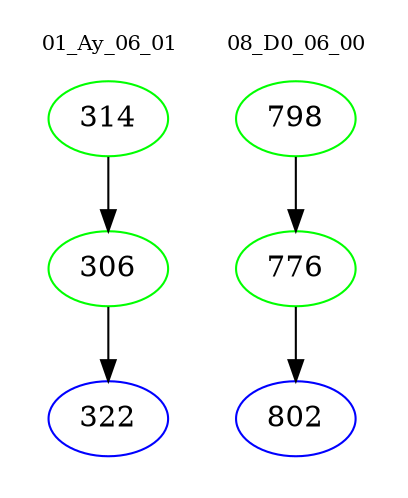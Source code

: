 digraph{
subgraph cluster_0 {
color = white
label = "01_Ay_06_01";
fontsize=10;
T0_314 [label="314", color="green"]
T0_314 -> T0_306 [color="black"]
T0_306 [label="306", color="green"]
T0_306 -> T0_322 [color="black"]
T0_322 [label="322", color="blue"]
}
subgraph cluster_1 {
color = white
label = "08_D0_06_00";
fontsize=10;
T1_798 [label="798", color="green"]
T1_798 -> T1_776 [color="black"]
T1_776 [label="776", color="green"]
T1_776 -> T1_802 [color="black"]
T1_802 [label="802", color="blue"]
}
}
